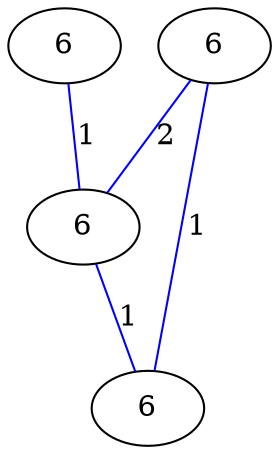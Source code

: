 graph G {
	0 [label="6"];
	1 [label="6"];
	2 [label="6"];
	3 [label="6"];
	0 -- 2 [label="1", color=blue];
	1 -- 2 [label="2", color=blue];
	1 -- 3 [label="1", color=blue];
	2 -- 3 [label="1", color=blue];
}